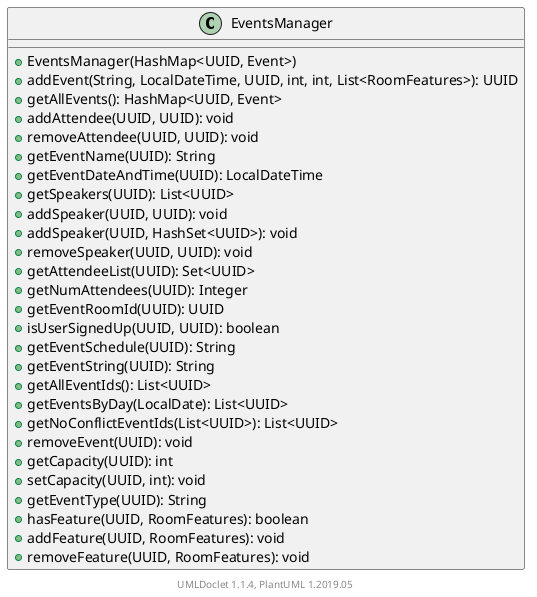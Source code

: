 @startuml

    class EventsManager [[EventsManager.html]] {
        +EventsManager(HashMap<UUID, Event>)
        +addEvent(String, LocalDateTime, UUID, int, int, List<RoomFeatures>): UUID
        +getAllEvents(): HashMap<UUID, Event>
        +addAttendee(UUID, UUID): void
        +removeAttendee(UUID, UUID): void
        +getEventName(UUID): String
        +getEventDateAndTime(UUID): LocalDateTime
        +getSpeakers(UUID): List<UUID>
        +addSpeaker(UUID, UUID): void
        +addSpeaker(UUID, HashSet<UUID>): void
        +removeSpeaker(UUID, UUID): void
        +getAttendeeList(UUID): Set<UUID>
        +getNumAttendees(UUID): Integer
        +getEventRoomId(UUID): UUID
        +isUserSignedUp(UUID, UUID): boolean
        +getEventSchedule(UUID): String
        +getEventString(UUID): String
        +getAllEventIds(): List<UUID>
        +getEventsByDay(LocalDate): List<UUID>
        +getNoConflictEventIds(List<UUID>): List<UUID>
        +removeEvent(UUID): void
        +getCapacity(UUID): int
        +setCapacity(UUID, int): void
        +getEventType(UUID): String
        +hasFeature(UUID, RoomFeatures): boolean
        +addFeature(UUID, RoomFeatures): void
        +removeFeature(UUID, RoomFeatures): void
    }


    center footer UMLDoclet 1.1.4, PlantUML 1.2019.05
@enduml

